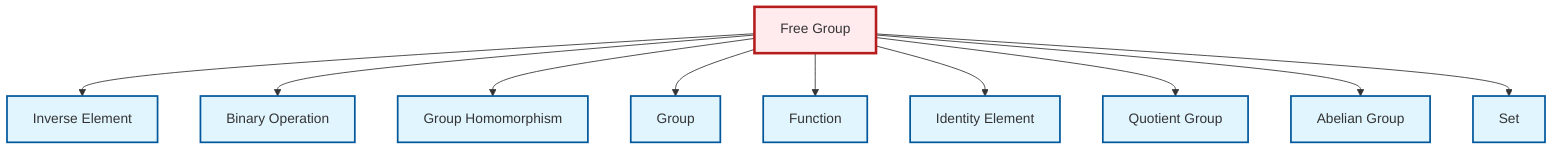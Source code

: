graph TD
    classDef definition fill:#e1f5fe,stroke:#01579b,stroke-width:2px
    classDef theorem fill:#f3e5f5,stroke:#4a148c,stroke-width:2px
    classDef axiom fill:#fff3e0,stroke:#e65100,stroke-width:2px
    classDef example fill:#e8f5e9,stroke:#1b5e20,stroke-width:2px
    classDef current fill:#ffebee,stroke:#b71c1c,stroke-width:3px
    def-identity-element["Identity Element"]:::definition
    def-set["Set"]:::definition
    def-free-group["Free Group"]:::definition
    def-function["Function"]:::definition
    def-group["Group"]:::definition
    def-homomorphism["Group Homomorphism"]:::definition
    def-quotient-group["Quotient Group"]:::definition
    def-binary-operation["Binary Operation"]:::definition
    def-abelian-group["Abelian Group"]:::definition
    def-inverse-element["Inverse Element"]:::definition
    def-free-group --> def-inverse-element
    def-free-group --> def-binary-operation
    def-free-group --> def-homomorphism
    def-free-group --> def-group
    def-free-group --> def-function
    def-free-group --> def-identity-element
    def-free-group --> def-quotient-group
    def-free-group --> def-abelian-group
    def-free-group --> def-set
    class def-free-group current